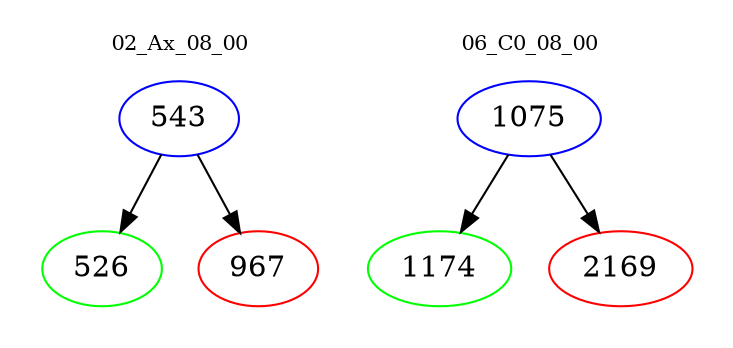 digraph{
subgraph cluster_0 {
color = white
label = "02_Ax_08_00";
fontsize=10;
T0_543 [label="543", color="blue"]
T0_543 -> T0_526 [color="black"]
T0_526 [label="526", color="green"]
T0_543 -> T0_967 [color="black"]
T0_967 [label="967", color="red"]
}
subgraph cluster_1 {
color = white
label = "06_C0_08_00";
fontsize=10;
T1_1075 [label="1075", color="blue"]
T1_1075 -> T1_1174 [color="black"]
T1_1174 [label="1174", color="green"]
T1_1075 -> T1_2169 [color="black"]
T1_2169 [label="2169", color="red"]
}
}
